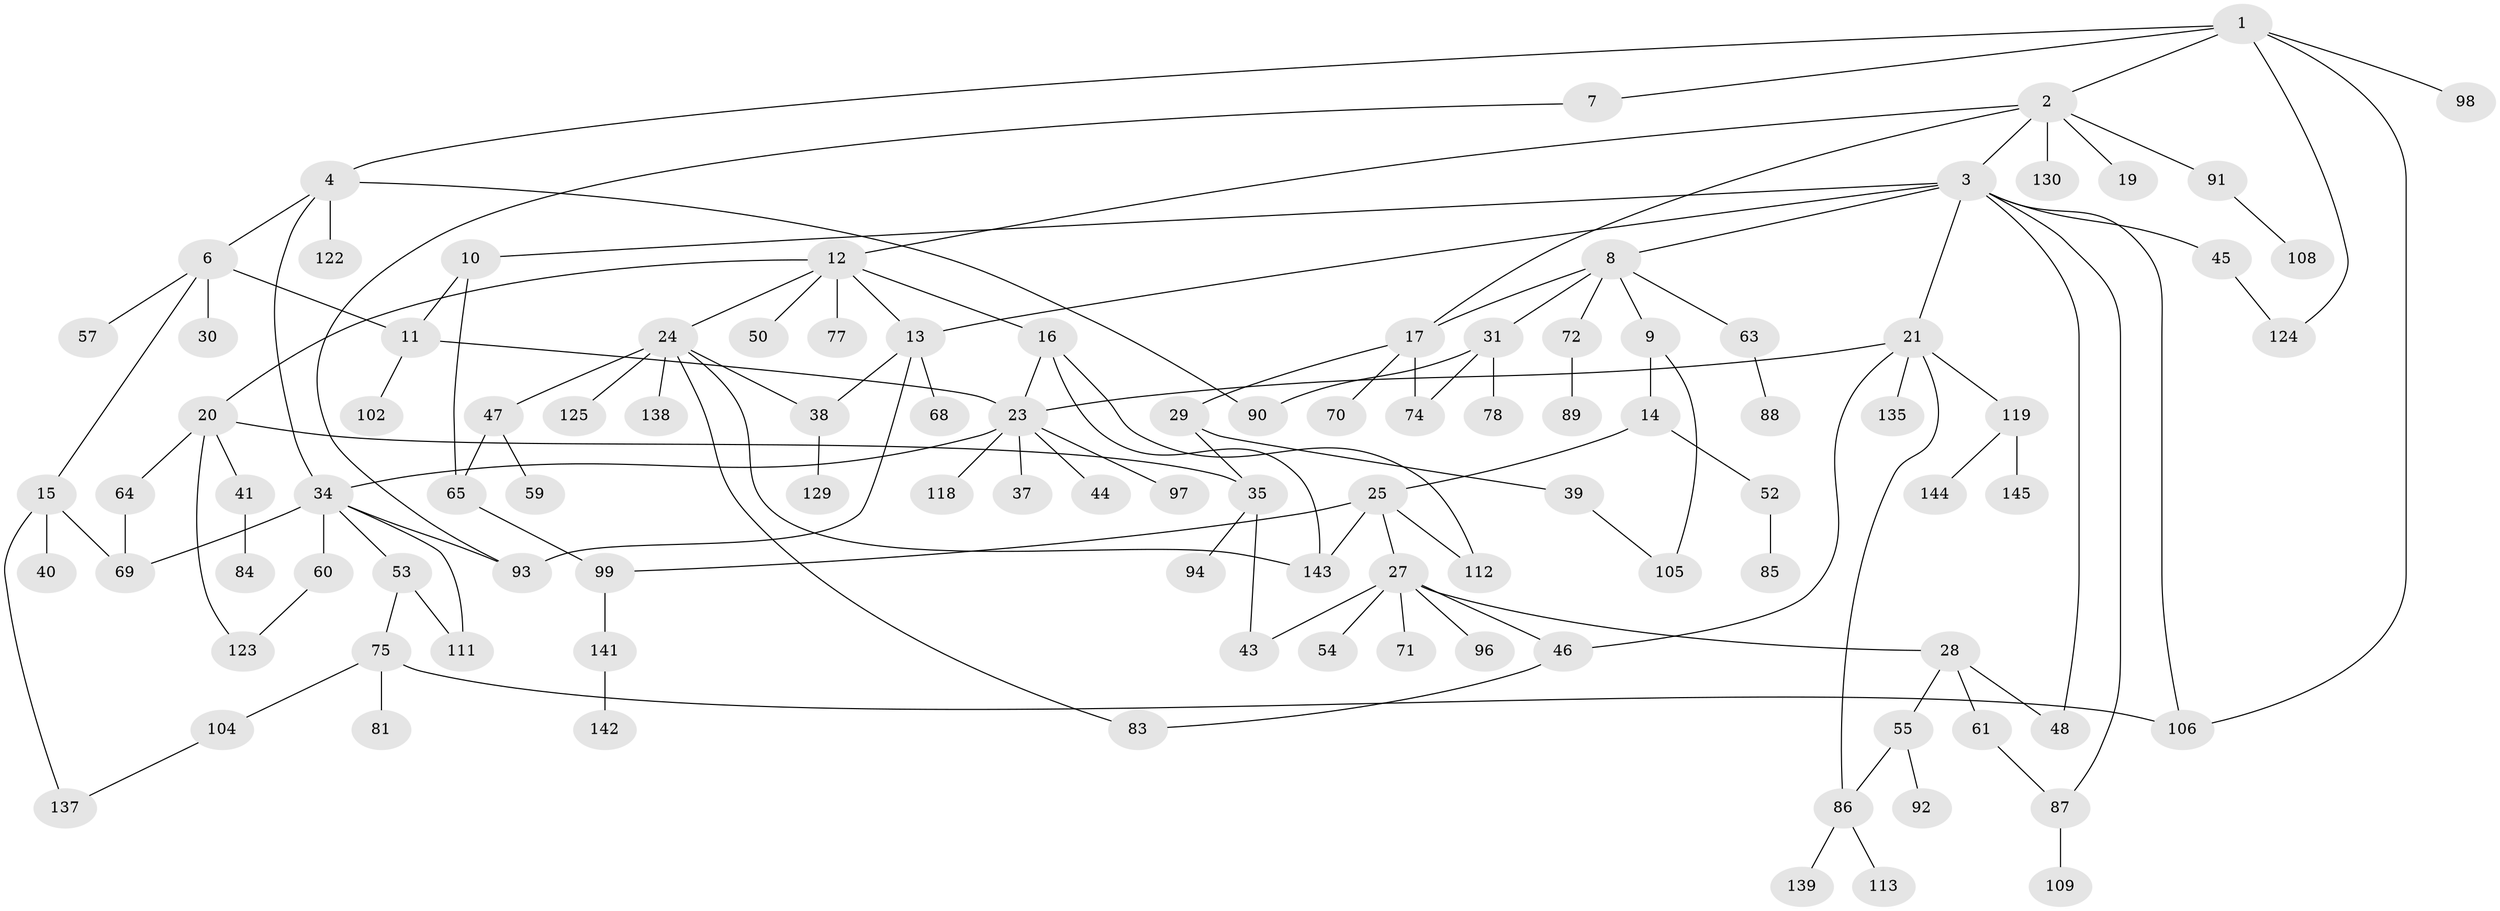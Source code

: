 // Generated by graph-tools (version 1.1) at 2025/23/03/03/25 07:23:33]
// undirected, 104 vertices, 135 edges
graph export_dot {
graph [start="1"]
  node [color=gray90,style=filled];
  1 [super="+56"];
  2 [super="+5"];
  3 [super="+42"];
  4 [super="+114"];
  6 [super="+134"];
  7;
  8;
  9 [super="+58"];
  10 [super="+32"];
  11 [super="+115"];
  12 [super="+18"];
  13 [super="+80"];
  14;
  15 [super="+26"];
  16 [super="+49"];
  17 [super="+22"];
  19;
  20 [super="+33"];
  21 [super="+136"];
  23 [super="+101"];
  24 [super="+95"];
  25 [super="+62"];
  27 [super="+36"];
  28;
  29;
  30;
  31 [super="+79"];
  34 [super="+67"];
  35 [super="+121"];
  37;
  38 [super="+73"];
  39 [super="+51"];
  40;
  41;
  43;
  44;
  45;
  46 [super="+131"];
  47;
  48 [super="+110"];
  50;
  52 [super="+103"];
  53;
  54;
  55;
  57 [super="+66"];
  59;
  60 [super="+82"];
  61;
  63 [super="+120"];
  64 [super="+140"];
  65;
  68;
  69 [super="+132"];
  70;
  71 [super="+107"];
  72 [super="+117"];
  74 [super="+127"];
  75 [super="+76"];
  77;
  78;
  81;
  83;
  84;
  85;
  86;
  87;
  88;
  89;
  90;
  91;
  92;
  93 [super="+100"];
  94;
  96;
  97;
  98;
  99 [super="+133"];
  102;
  104;
  105;
  106 [super="+116"];
  108;
  109;
  111;
  112 [super="+126"];
  113;
  118 [super="+128"];
  119;
  122;
  123;
  124;
  125;
  129;
  130;
  135;
  137;
  138;
  139;
  141;
  142;
  143;
  144;
  145;
  1 -- 2;
  1 -- 4;
  1 -- 7;
  1 -- 98;
  1 -- 106;
  1 -- 124;
  2 -- 3;
  2 -- 19;
  2 -- 17;
  2 -- 91;
  2 -- 12;
  2 -- 130;
  3 -- 8;
  3 -- 10;
  3 -- 21;
  3 -- 45;
  3 -- 48;
  3 -- 87;
  3 -- 13;
  3 -- 106;
  4 -- 6;
  4 -- 122;
  4 -- 90;
  4 -- 34;
  6 -- 15;
  6 -- 30;
  6 -- 57;
  6 -- 11;
  7 -- 93;
  8 -- 9;
  8 -- 17;
  8 -- 31;
  8 -- 63;
  8 -- 72;
  9 -- 14;
  9 -- 105;
  10 -- 11;
  10 -- 65;
  11 -- 23;
  11 -- 102;
  12 -- 13;
  12 -- 16;
  12 -- 24;
  12 -- 50;
  12 -- 77;
  12 -- 20;
  13 -- 68;
  13 -- 38;
  13 -- 93;
  14 -- 25;
  14 -- 52;
  15 -- 137;
  15 -- 40;
  15 -- 69;
  16 -- 112;
  16 -- 143;
  16 -- 23;
  17 -- 29;
  17 -- 70;
  17 -- 74;
  20 -- 64;
  20 -- 41;
  20 -- 123;
  20 -- 35;
  21 -- 86;
  21 -- 119;
  21 -- 135;
  21 -- 46;
  21 -- 23;
  23 -- 34;
  23 -- 37;
  23 -- 44;
  23 -- 97;
  23 -- 118;
  24 -- 38;
  24 -- 47;
  24 -- 125 [weight=2];
  24 -- 138;
  24 -- 83;
  24 -- 143;
  25 -- 27;
  25 -- 143;
  25 -- 112;
  25 -- 99;
  27 -- 28;
  27 -- 46;
  27 -- 54;
  27 -- 96;
  27 -- 43;
  27 -- 71;
  28 -- 55;
  28 -- 61;
  28 -- 48;
  29 -- 39;
  29 -- 35;
  31 -- 74;
  31 -- 78;
  31 -- 90;
  34 -- 53;
  34 -- 60;
  34 -- 93;
  34 -- 111;
  34 -- 69;
  35 -- 94;
  35 -- 43;
  38 -- 129;
  39 -- 105;
  41 -- 84;
  45 -- 124;
  46 -- 83;
  47 -- 59;
  47 -- 65;
  52 -- 85;
  53 -- 75;
  53 -- 111;
  55 -- 92;
  55 -- 86;
  60 -- 123;
  61 -- 87;
  63 -- 88;
  64 -- 69;
  65 -- 99;
  72 -- 89;
  75 -- 104;
  75 -- 81;
  75 -- 106;
  86 -- 113;
  86 -- 139;
  87 -- 109;
  91 -- 108;
  99 -- 141;
  104 -- 137;
  119 -- 144;
  119 -- 145;
  141 -- 142;
}
